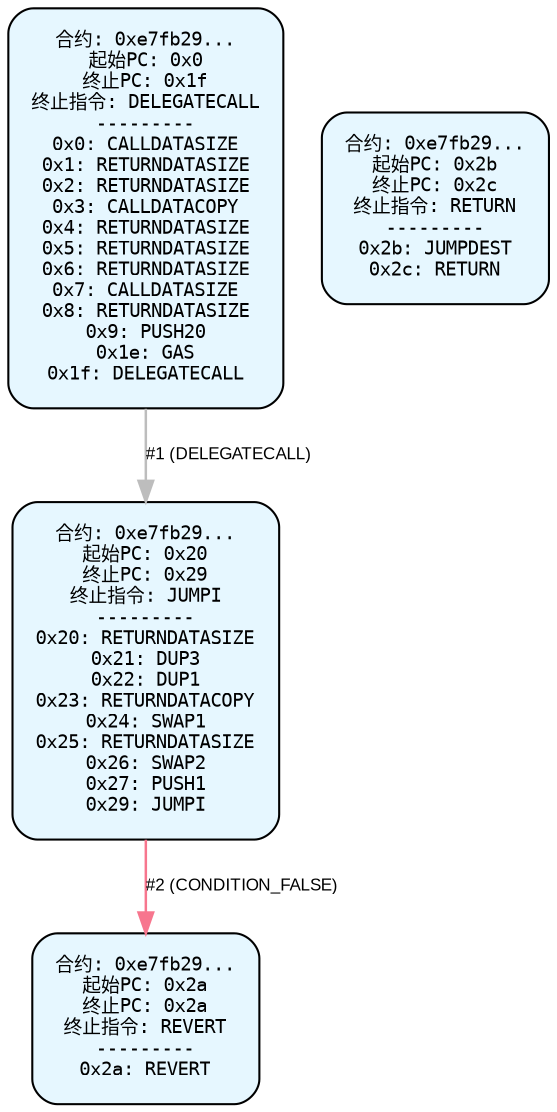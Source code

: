digraph Static_Complete_CFG {
    rankdir=TB;
    node [shape=box, style="filled, rounded", fontname="Monospace", fontsize=9, margin=0.15];
    edge [fontname="Arial", fontsize=8, penwidth=1.2];
    "block_0" [label="合约: 0xe7fb29...
起始PC: 0x0
终止PC: 0x1f
终止指令: DELEGATECALL
---------
0x0: CALLDATASIZE
0x1: RETURNDATASIZE
0x2: RETURNDATASIZE
0x3: CALLDATACOPY
0x4: RETURNDATASIZE
0x5: RETURNDATASIZE
0x6: RETURNDATASIZE
0x7: CALLDATASIZE
0x8: RETURNDATASIZE
0x9: PUSH20
0x1e: GAS
0x1f: DELEGATECALL", fillcolor="#e6f7ff"];
    "block_20" [label="合约: 0xe7fb29...
起始PC: 0x20
终止PC: 0x29
终止指令: JUMPI
---------
0x20: RETURNDATASIZE
0x21: DUP3
0x22: DUP1
0x23: RETURNDATACOPY
0x24: SWAP1
0x25: RETURNDATASIZE
0x26: SWAP2
0x27: PUSH1
0x29: JUMPI", fillcolor="#e6f7ff"];
    "block_2a" [label="合约: 0xe7fb29...
起始PC: 0x2a
终止PC: 0x2a
终止指令: REVERT
---------
0x2a: REVERT", fillcolor="#e6f7ff"];
    "block_2b" [label="合约: 0xe7fb29...
起始PC: 0x2b
终止PC: 0x2c
终止指令: RETURN
---------
0x2b: JUMPDEST
0x2c: RETURN", fillcolor="#e6f7ff"];

    "block_0" -> "block_20" [label="#1 (DELEGATECALL)", color="#bdbdbd"];
    "block_20" -> "block_2a" [label="#2 (CONDITION_FALSE)", color="#f7768e"];
}